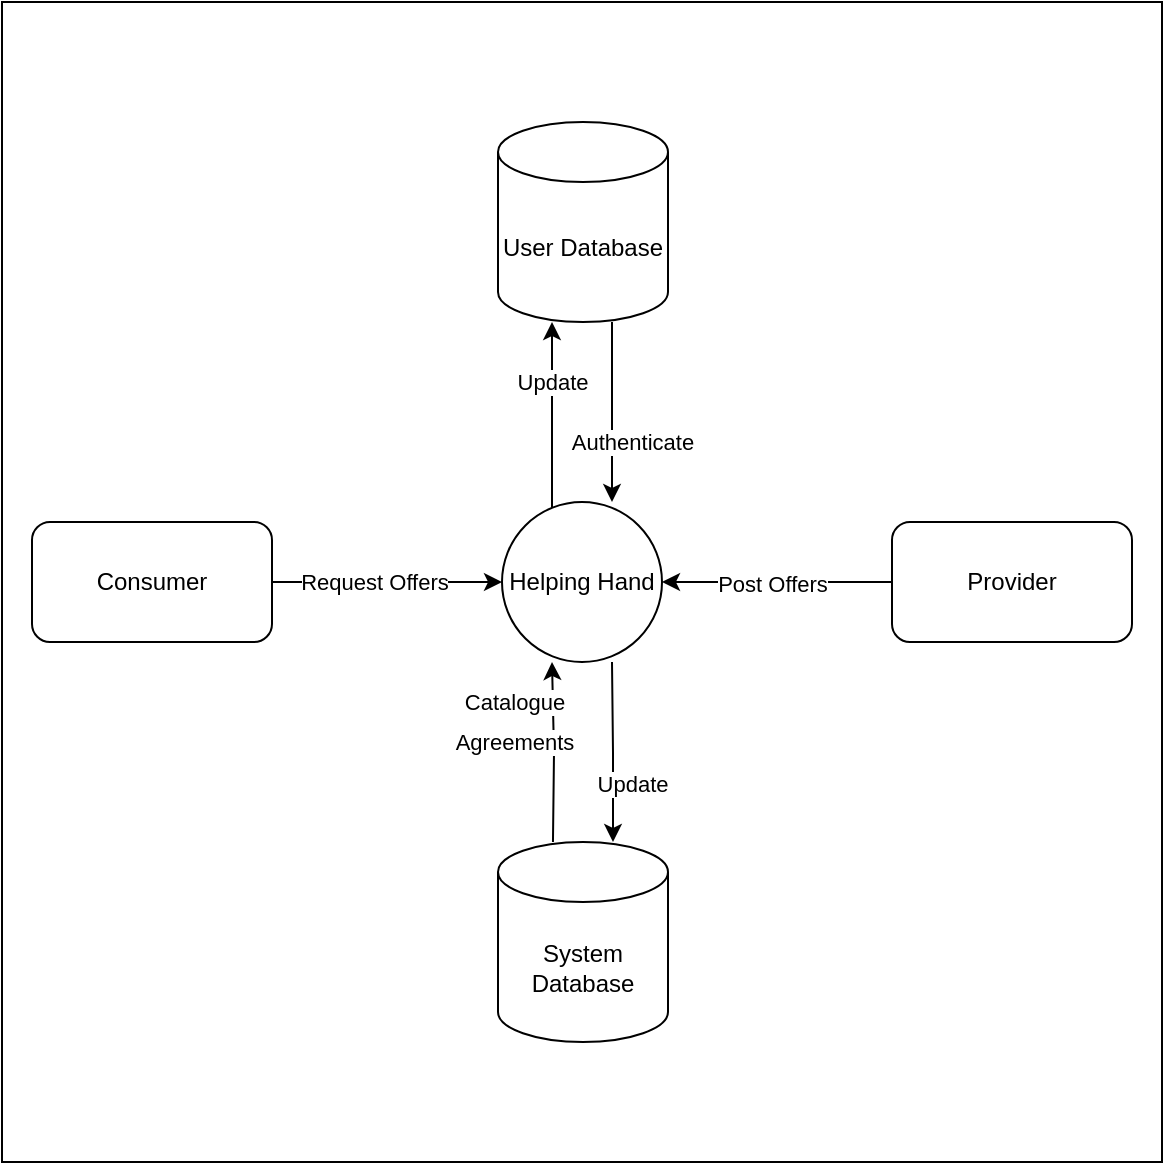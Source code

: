 <mxfile version="24.7.7">
  <diagram name="Page-1" id="HqE12r8ShQ-GPAsqvAnI">
    <mxGraphModel dx="1386" dy="795" grid="1" gridSize="10" guides="1" tooltips="1" connect="1" arrows="1" fold="1" page="1" pageScale="1" pageWidth="850" pageHeight="1100" math="0" shadow="0">
      <root>
        <mxCell id="0" />
        <mxCell id="1" parent="0" />
        <mxCell id="AOi5KQ0v20pBJk3gpuOD-1" value="" style="whiteSpace=wrap;html=1;aspect=fixed;" vertex="1" parent="1">
          <mxGeometry x="135" y="260" width="580" height="580" as="geometry" />
        </mxCell>
        <mxCell id="AOi5KQ0v20pBJk3gpuOD-19" style="edgeStyle=orthogonalEdgeStyle;rounded=0;orthogonalLoop=1;jettySize=auto;html=1;" edge="1" parent="1" source="AOi5KQ0v20pBJk3gpuOD-2" target="AOi5KQ0v20pBJk3gpuOD-6">
          <mxGeometry relative="1" as="geometry">
            <Array as="points">
              <mxPoint x="410" y="460" />
              <mxPoint x="410" y="460" />
            </Array>
          </mxGeometry>
        </mxCell>
        <mxCell id="AOi5KQ0v20pBJk3gpuOD-21" value="Update" style="edgeLabel;html=1;align=center;verticalAlign=middle;resizable=0;points=[];" vertex="1" connectable="0" parent="AOi5KQ0v20pBJk3gpuOD-19">
          <mxGeometry x="0.097" relative="1" as="geometry">
            <mxPoint y="-12" as="offset" />
          </mxGeometry>
        </mxCell>
        <mxCell id="AOi5KQ0v20pBJk3gpuOD-2" value="Helping Hand" style="ellipse;whiteSpace=wrap;html=1;aspect=fixed;" vertex="1" parent="1">
          <mxGeometry x="385" y="510" width="80" height="80" as="geometry" />
        </mxCell>
        <mxCell id="AOi5KQ0v20pBJk3gpuOD-11" style="edgeStyle=orthogonalEdgeStyle;rounded=0;orthogonalLoop=1;jettySize=auto;html=1;" edge="1" parent="1" source="AOi5KQ0v20pBJk3gpuOD-3" target="AOi5KQ0v20pBJk3gpuOD-2">
          <mxGeometry relative="1" as="geometry" />
        </mxCell>
        <mxCell id="AOi5KQ0v20pBJk3gpuOD-12" value="Request Offers" style="edgeLabel;html=1;align=center;verticalAlign=middle;resizable=0;points=[];" vertex="1" connectable="0" parent="AOi5KQ0v20pBJk3gpuOD-11">
          <mxGeometry x="0.101" y="-1" relative="1" as="geometry">
            <mxPoint x="-13" y="-1" as="offset" />
          </mxGeometry>
        </mxCell>
        <mxCell id="AOi5KQ0v20pBJk3gpuOD-3" value="Consumer" style="rounded=1;whiteSpace=wrap;html=1;" vertex="1" parent="1">
          <mxGeometry x="150" y="520" width="120" height="60" as="geometry" />
        </mxCell>
        <mxCell id="AOi5KQ0v20pBJk3gpuOD-9" style="edgeStyle=orthogonalEdgeStyle;rounded=0;orthogonalLoop=1;jettySize=auto;html=1;" edge="1" parent="1" source="AOi5KQ0v20pBJk3gpuOD-4" target="AOi5KQ0v20pBJk3gpuOD-2">
          <mxGeometry relative="1" as="geometry" />
        </mxCell>
        <mxCell id="AOi5KQ0v20pBJk3gpuOD-10" value="Post Offers" style="edgeLabel;html=1;align=center;verticalAlign=middle;resizable=0;points=[];" vertex="1" connectable="0" parent="AOi5KQ0v20pBJk3gpuOD-9">
          <mxGeometry x="0.054" y="1" relative="1" as="geometry">
            <mxPoint as="offset" />
          </mxGeometry>
        </mxCell>
        <mxCell id="AOi5KQ0v20pBJk3gpuOD-4" value="Provider" style="rounded=1;whiteSpace=wrap;html=1;" vertex="1" parent="1">
          <mxGeometry x="580" y="520" width="120" height="60" as="geometry" />
        </mxCell>
        <mxCell id="AOi5KQ0v20pBJk3gpuOD-22" style="edgeStyle=orthogonalEdgeStyle;rounded=0;orthogonalLoop=1;jettySize=auto;html=1;" edge="1" parent="1" source="AOi5KQ0v20pBJk3gpuOD-6">
          <mxGeometry relative="1" as="geometry">
            <mxPoint x="440" y="510" as="targetPoint" />
            <Array as="points">
              <mxPoint x="440" y="510" />
            </Array>
          </mxGeometry>
        </mxCell>
        <mxCell id="AOi5KQ0v20pBJk3gpuOD-23" value="Authenticate" style="edgeLabel;html=1;align=center;verticalAlign=middle;resizable=0;points=[];" vertex="1" connectable="0" parent="AOi5KQ0v20pBJk3gpuOD-22">
          <mxGeometry x="0.53" y="-1" relative="1" as="geometry">
            <mxPoint x="11" y="-9" as="offset" />
          </mxGeometry>
        </mxCell>
        <mxCell id="AOi5KQ0v20pBJk3gpuOD-6" value="User Database" style="shape=cylinder3;whiteSpace=wrap;html=1;boundedLbl=1;backgroundOutline=1;size=15;" vertex="1" parent="1">
          <mxGeometry x="383" y="320" width="85" height="100" as="geometry" />
        </mxCell>
        <mxCell id="AOi5KQ0v20pBJk3gpuOD-24" style="edgeStyle=orthogonalEdgeStyle;rounded=0;orthogonalLoop=1;jettySize=auto;html=1;" edge="1" parent="1">
          <mxGeometry relative="1" as="geometry">
            <mxPoint x="410.486" y="680" as="sourcePoint" />
            <mxPoint x="410" y="590" as="targetPoint" />
          </mxGeometry>
        </mxCell>
        <mxCell id="AOi5KQ0v20pBJk3gpuOD-25" value="Catalogue" style="edgeLabel;html=1;align=center;verticalAlign=middle;resizable=0;points=[];" vertex="1" connectable="0" parent="AOi5KQ0v20pBJk3gpuOD-24">
          <mxGeometry x="0.356" y="-1" relative="1" as="geometry">
            <mxPoint x="-21" y="-9" as="offset" />
          </mxGeometry>
        </mxCell>
        <mxCell id="AOi5KQ0v20pBJk3gpuOD-29" value="Agreements" style="edgeLabel;html=1;align=center;verticalAlign=middle;resizable=0;points=[];" vertex="1" connectable="0" parent="AOi5KQ0v20pBJk3gpuOD-24">
          <mxGeometry x="0.204" y="-1" relative="1" as="geometry">
            <mxPoint x="-21" y="4" as="offset" />
          </mxGeometry>
        </mxCell>
        <mxCell id="AOi5KQ0v20pBJk3gpuOD-7" value="System Database" style="shape=cylinder3;whiteSpace=wrap;html=1;boundedLbl=1;backgroundOutline=1;size=15;" vertex="1" parent="1">
          <mxGeometry x="383" y="680" width="85" height="100" as="geometry" />
        </mxCell>
        <mxCell id="AOi5KQ0v20pBJk3gpuOD-27" style="edgeStyle=orthogonalEdgeStyle;rounded=0;orthogonalLoop=1;jettySize=auto;html=1;entryX=0.5;entryY=0;entryDx=0;entryDy=0;entryPerimeter=0;" edge="1" parent="1">
          <mxGeometry relative="1" as="geometry">
            <mxPoint x="440" y="590" as="sourcePoint" />
            <mxPoint x="440.5" y="680" as="targetPoint" />
          </mxGeometry>
        </mxCell>
        <mxCell id="AOi5KQ0v20pBJk3gpuOD-28" value="Update" style="edgeLabel;html=1;align=center;verticalAlign=middle;resizable=0;points=[];" vertex="1" connectable="0" parent="AOi5KQ0v20pBJk3gpuOD-27">
          <mxGeometry x="0.325" y="-1" relative="1" as="geometry">
            <mxPoint x="10" y="1" as="offset" />
          </mxGeometry>
        </mxCell>
      </root>
    </mxGraphModel>
  </diagram>
</mxfile>
